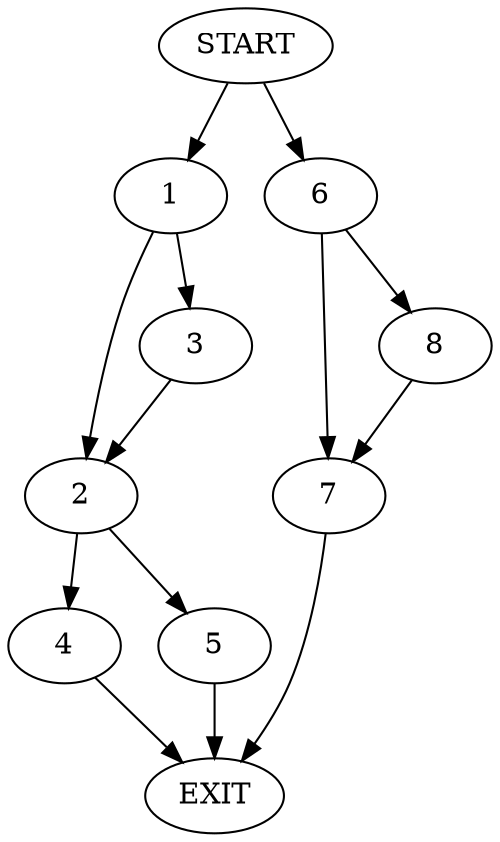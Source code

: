 digraph {
0 [label="START"]
9 [label="EXIT"]
0 -> 1
1 -> 2
1 -> 3
3 -> 2
2 -> 4
2 -> 5
5 -> 9
4 -> 9
0 -> 6
6 -> 7
6 -> 8
8 -> 7
7 -> 9
}
